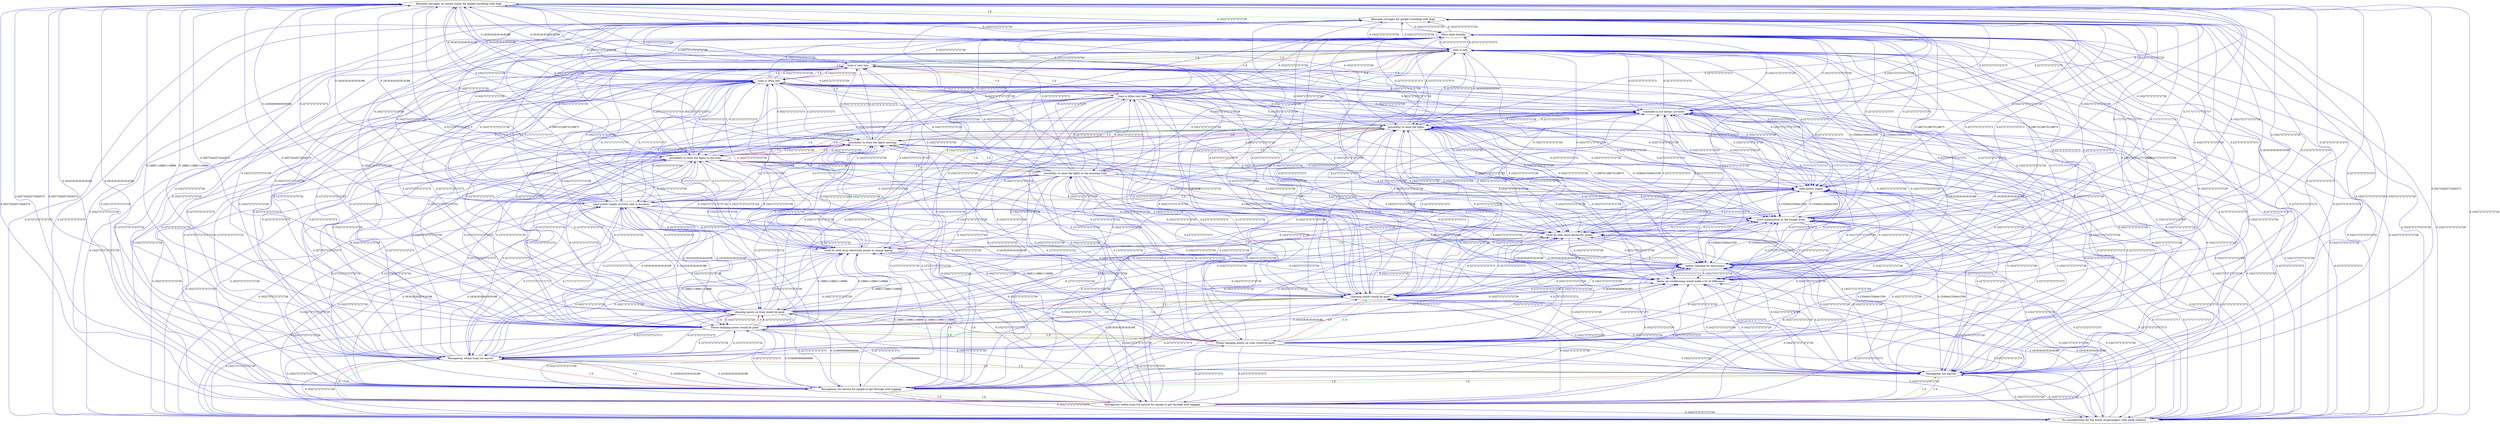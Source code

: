 digraph rawGraph {
"Allocated carriages on certain trains for people travelling with dogs";"Allocated carriages for people travelling with dogs";"More child friendly";"No considerations for the needs of passengers with small children";"Passageway within train too narrow for people to get through with luggage";"Passageway too narrow for people to get through with luggage";"Passageway too narrow";"Passageway within train too narrow";"Phone charging points on train would be good";"Phone charging points would be good";"charging points would be good";"charging points on train would be good";"better air-conditioning would make a lot of difference";"better charging for electronics";"could do with more electricity points to charge laptop";"could do with more electricity points";"more organization in the lounge areas";"need power supply at every seat in business";"need power supply";"possibility to close the lights in the morning train";"possibility to close the lights in the train";"possibility to close the lights";"possibility to close the lights morning";"timetable is not always accurate";"train is often very late";"train is often late";"train is late";"train is very late";"Allocated carriages on certain trains for people travelling with dogs" -> "Allocated carriages for people travelling with dogs" [label=1.0] [color=green]
"Allocated carriages for people travelling with dogs" -> "More child friendly" [label=0.10227272727272729] [color=blue]
"More child friendly" -> "Allocated carriages for people travelling with dogs" [label=0.10227272727272729] [color=blue]
"Allocated carriages on certain trains for people travelling with dogs" -> "More child friendly" [label=0.10227272727272729] [color=blue]
"No considerations for the needs of passengers with small children" -> "More child friendly" [label=0.10227272727272729] [color=blue]
"More child friendly" -> "No considerations for the needs of passengers with small children" [label=0.10227272727272729] [color=blue]
"Allocated carriages for people travelling with dogs" -> "No considerations for the needs of passengers with small children" [label=0.2272727272727273] [color=blue]
"No considerations for the needs of passengers with small children" -> "Allocated carriages for people travelling with dogs" [label=0.2272727272727273] [color=blue]
"Allocated carriages on certain trains for people travelling with dogs" -> "No considerations for the needs of passengers with small children" [label=0.10227272727272729] [color=blue]
"Passageway within train too narrow for people to get through with luggage" -> "Passageway too narrow for people to get through with luggage" [label=1.0] [color=green]
"Passageway too narrow for people to get through with luggage" -> "Passageway too narrow" [label=1.0] [color=green]
"Passageway within train too narrow for people to get through with luggage" -> "Passageway within train too narrow" [label=1.0] [color=green]
"Passageway within train too narrow" -> "Passageway too narrow" [label=1.0] [color=green]
"Passageway within train too narrow for people to get through with luggage" -> "Passageway too narrow" [label=1.0] [color=green]
"Passageway too narrow for people to get through with luggage" -> "Passageway within train too narrow for people to get through with luggage" [label=1.0] [color=red]
"Passageway too narrow for people to get through with luggage" -> "Passageway within train too narrow" [label=1.0] [color=red]
"Passageway too narrow" -> "Passageway within train too narrow for people to get through with luggage" [label=1.0] [color=red]
"Passageway too narrow" -> "Passageway too narrow for people to get through with luggage" [label=1.0] [color=red]
"Passageway too narrow" -> "Passageway within train too narrow" [label=1.0] [color=red]
"Passageway within train too narrow" -> "Passageway within train too narrow for people to get through with luggage" [label=1.0] [color=red]
"Passageway within train too narrow" -> "Passageway too narrow for people to get through with luggage" [label=1.0] [color=red]
"Passageway too narrow" -> "More child friendly" [label=0.2272727272727273] [color=blue]
"More child friendly" -> "Passageway too narrow" [label=0.2272727272727273] [color=blue]
"Passageway too narrow" -> "Allocated carriages for people travelling with dogs" [label=0.10227272727272729] [color=blue]
"Allocated carriages for people travelling with dogs" -> "Passageway too narrow" [label=0.10227272727272729] [color=blue]
"Allocated carriages on certain trains for people travelling with dogs" -> "Passageway too narrow for people to get through with luggage" [label=0.26573426573426573] [color=blue]
"Allocated carriages on certain trains for people travelling with dogs" -> "Passageway within train too narrow" [label=0.18181818181818188] [color=blue]
"Passageway too narrow for people to get through with luggage" -> "Allocated carriages on certain trains for people travelling with dogs" [label=0.26573426573426573] [color=blue]
"Passageway within train too narrow" -> "Allocated carriages on certain trains for people travelling with dogs" [label=0.18181818181818188] [color=blue]
"No considerations for the needs of passengers with small children" -> "Passageway too narrow" [label=0.10227272727272729] [color=blue]
"Passageway too narrow" -> "No considerations for the needs of passengers with small children" [label=0.10227272727272729] [color=blue]
"Allocated carriages on certain trains for people travelling with dogs" -> "Passageway too narrow" [label=0.26573426573426573] [color=blue]
"Passageway within train too narrow for people to get through with luggage" -> "More child friendly" [label=0.10227272727272729] [color=blue]
"Passageway within train too narrow for people to get through with luggage" -> "Allocated carriages for people travelling with dogs" [label=0.10227272727272729] [color=blue]
"Passageway within train too narrow for people to get through with luggage" -> "No considerations for the needs of passengers with small children" [label=0.10227272727272729] [color=blue]
"Passageway within train too narrow for people to get through with luggage" -> "Allocated carriages on certain trains for people travelling with dogs" [label=0.26573426573426573] [color=blue]
"Passageway too narrow for people to get through with luggage" -> "More child friendly" [label=0.10227272727272729] [color=blue]
"Passageway too narrow for people to get through with luggage" -> "Allocated carriages for people travelling with dogs" [label=0.10227272727272729] [color=blue]
"Passageway too narrow for people to get through with luggage" -> "No considerations for the needs of passengers with small children" [label=0.10227272727272729] [color=blue]
"Passageway too narrow for people to get through with luggage" -> "Passageway within train too narrow" [label=0.18181818181818188] [color=blue]
"Passageway within train too narrow" -> "Passageway too narrow for people to get through with luggage" [label=0.18181818181818188] [color=blue]
"Passageway within train too narrow" -> "More child friendly" [label=0.10227272727272729] [color=blue]
"Passageway within train too narrow" -> "Allocated carriages for people travelling with dogs" [label=0.10227272727272729] [color=blue]
"Passageway within train too narrow" -> "No considerations for the needs of passengers with small children" [label=0.10227272727272729] [color=blue]
"Phone charging points on train would be good" -> "Phone charging points would be good" [label=1.0] [color=green]
"Phone charging points would be good" -> "charging points would be good" [label=1.0] [color=green]
"Phone charging points on train would be good" -> "charging points on train would be good" [label=1.0] [color=green]
"charging points on train would be good" -> "charging points would be good" [label=1.0] [color=green]
"Phone charging points on train would be good" -> "charging points would be good" [label=1.0] [color=green]
"Phone charging points would be good" -> "Phone charging points on train would be good" [label=1.0] [color=red]
"Phone charging points would be good" -> "charging points on train would be good" [label=1.0] [color=red]
"charging points would be good" -> "Phone charging points on train would be good" [label=1.0] [color=red]
"charging points would be good" -> "Phone charging points would be good" [label=1.0] [color=red]
"charging points would be good" -> "charging points on train would be good" [label=1.0] [color=red]
"charging points on train would be good" -> "Phone charging points on train would be good" [label=1.0] [color=red]
"charging points on train would be good" -> "Phone charging points would be good" [label=1.0] [color=red]
"charging points would be good" -> "Passageway too narrow" [label=0.10227272727272729] [color=blue]
"Passageway too narrow" -> "charging points would be good" [label=0.10227272727272729] [color=blue]
"Passageway too narrow for people to get through with luggage" -> "charging points on train would be good" [label=0.3106060606060606] [color=blue]
"Passageway too narrow for people to get through with luggage" -> "Phone charging points would be good" [label=0.3106060606060606] [color=blue]
"Passageway within train too narrow" -> "charging points on train would be good" [label=0.2272727272727273] [color=blue]
"Passageway within train too narrow" -> "Phone charging points would be good" [label=0.12727272727272732] [color=blue]
"Passageway within train too narrow for people to get through with luggage" -> "Phone charging points on train would be good" [label=0.2272727272727273] [color=blue]
"charging points on train would be good" -> "Passageway too narrow for people to get through with luggage" [label=0.2272727272727273] [color=blue]
"charging points on train would be good" -> "Passageway within train too narrow" [label=0.2272727272727273] [color=blue]
"Phone charging points would be good" -> "Passageway too narrow for people to get through with luggage" [label=0.2272727272727273] [color=blue]
"Phone charging points would be good" -> "Passageway within train too narrow" [label=0.12727272727272732] [color=blue]
"Phone charging points on train would be good" -> "Passageway within train too narrow for people to get through with luggage" [label=0.2272727272727273] [color=blue]
"More child friendly" -> "charging points would be good" [label=0.10227272727272729] [color=blue]
"charging points would be good" -> "More child friendly" [label=0.10227272727272729] [color=blue]
"charging points would be good" -> "Allocated carriages for people travelling with dogs" [label=0.2272727272727273] [color=blue]
"Allocated carriages for people travelling with dogs" -> "charging points would be good" [label=0.2272727272727273] [color=blue]
"Allocated carriages on certain trains for people travelling with dogs" -> "charging points on train would be good" [label=0.26573426573426573] [color=blue]
"Allocated carriages on certain trains for people travelling with dogs" -> "Phone charging points would be good" [label=0.18881118881118886] [color=blue]
"charging points on train would be good" -> "Allocated carriages on certain trains for people travelling with dogs" [label=0.26573426573426573] [color=blue]
"Phone charging points would be good" -> "Allocated carriages on certain trains for people travelling with dogs" [label=0.18881118881118886] [color=blue]
"No considerations for the needs of passengers with small children" -> "charging points would be good" [label=0.2272727272727273] [color=blue]
"charging points would be good" -> "No considerations for the needs of passengers with small children" [label=0.2272727272727273] [color=blue]
"Allocated carriages on certain trains for people travelling with dogs" -> "charging points would be good" [label=0.2272727272727273] [color=blue]
"Passageway within train too narrow for people to get through with luggage" -> "charging points would be good" [label=0.10227272727272729] [color=blue]
"Passageway within train too narrow for people to get through with luggage" -> "charging points on train would be good" [label=0.3106060606060606] [color=blue]
"Passageway within train too narrow for people to get through with luggage" -> "Phone charging points would be good" [label=0.10227272727272729] [color=blue]
"Passageway too narrow for people to get through with luggage" -> "charging points would be good" [label=0.2272727272727273] [color=blue]
"Passageway within train too narrow" -> "charging points would be good" [label=0.18181818181818188] [color=blue]
"Phone charging points on train would be good" -> "Passageway too narrow for people to get through with luggage" [label=0.2272727272727273] [color=blue]
"Phone charging points on train would be good" -> "Passageway too narrow" [label=0.10227272727272729] [color=blue]
"Phone charging points on train would be good" -> "More child friendly" [label=0.10227272727272729] [color=blue]
"Phone charging points on train would be good" -> "Allocated carriages for people travelling with dogs" [label=0.2272727272727273] [color=blue]
"Phone charging points on train would be good" -> "No considerations for the needs of passengers with small children" [label=0.10227272727272729] [color=blue]
"Phone charging points on train would be good" -> "Passageway within train too narrow" [label=0.2272727272727273] [color=blue]
"Phone charging points on train would be good" -> "Allocated carriages on certain trains for people travelling with dogs" [label=0.2272727272727273] [color=blue]
"Phone charging points would be good" -> "charging points on train would be good" [label=0.2272727272727273] [color=blue]
"Phone charging points would be good" -> "Passageway too narrow" [label=0.10227272727272729] [color=blue]
"Phone charging points would be good" -> "More child friendly" [label=0.10227272727272729] [color=blue]
"Phone charging points would be good" -> "Allocated carriages for people travelling with dogs" [label=0.10227272727272729] [color=blue]
"Phone charging points would be good" -> "No considerations for the needs of passengers with small children" [label=0.10227272727272729] [color=blue]
"charging points on train would be good" -> "Passageway too narrow" [label=0.10227272727272729] [color=blue]
"charging points on train would be good" -> "More child friendly" [label=0.10227272727272729] [color=blue]
"charging points on train would be good" -> "Allocated carriages for people travelling with dogs" [label=0.10227272727272729] [color=blue]
"charging points on train would be good" -> "No considerations for the needs of passengers with small children" [label=0.10227272727272729] [color=blue]
"charging points on train would be good" -> "Phone charging points would be good" [label=0.10227272727272729] [color=blue]
"better air-conditioning would make a lot of difference" -> "charging points would be good" [label=0.36363636363636365] [color=blue]
"charging points would be good" -> "better air-conditioning would make a lot of difference" [label=0.27272727272727276] [color=blue]
"better air-conditioning would make a lot of difference" -> "Allocated carriages for people travelling with dogs" [label=0.27272727272727276] [color=blue]
"Allocated carriages for people travelling with dogs" -> "better air-conditioning would make a lot of difference" [label=0.18181818181818188] [color=blue]
"No considerations for the needs of passengers with small children" -> "better air-conditioning would make a lot of difference" [label=0.18181818181818188] [color=blue]
"better air-conditioning would make a lot of difference" -> "No considerations for the needs of passengers with small children" [label=0.18181818181818188] [color=blue]
"Allocated carriages on certain trains for people travelling with dogs" -> "better air-conditioning would make a lot of difference" [label=0.2272727272727273] [color=blue]
"Passageway within train too narrow for people to get through with luggage" -> "better air-conditioning would make a lot of difference" [label=0.10227272727272729] [color=blue]
"Passageway too narrow for people to get through with luggage" -> "better air-conditioning would make a lot of difference" [label=0.2272727272727273] [color=blue]
"Passageway within train too narrow" -> "better air-conditioning would make a lot of difference" [label=0.18181818181818188] [color=blue]
"Phone charging points on train would be good" -> "better air-conditioning would make a lot of difference" [label=0.2272727272727273] [color=blue]
"Phone charging points would be good" -> "better air-conditioning would make a lot of difference" [label=0.2272727272727273] [color=blue]
"charging points on train would be good" -> "better air-conditioning would make a lot of difference" [label=0.2272727272727273] [color=blue]
"charging points would be good" -> "better charging for electronics" [label=0.10227272727272729] [color=blue]
"better charging for electronics" -> "charging points would be good" [label=0.10227272727272729] [color=blue]
"better air-conditioning would make a lot of difference" -> "better charging for electronics" [label=0.1717171717171717] [color=blue]
"Passageway too narrow" -> "better charging for electronics" [label=0.2272727272727273] [color=blue]
"better charging for electronics" -> "Passageway too narrow" [label=0.2272727272727273] [color=blue]
"better charging for electronics" -> "More child friendly" [label=0.2272727272727273] [color=blue]
"More child friendly" -> "better charging for electronics" [label=0.2272727272727273] [color=blue]
"better charging for electronics" -> "Allocated carriages for people travelling with dogs" [label=0.2272727272727273] [color=blue]
"Allocated carriages for people travelling with dogs" -> "better charging for electronics" [label=0.10227272727272729] [color=blue]
"better charging for electronics" -> "No considerations for the needs of passengers with small children" [label=0.10227272727272729] [color=blue]
"No considerations for the needs of passengers with small children" -> "better charging for electronics" [label=0.10227272727272729] [color=blue]
"Allocated carriages on certain trains for people travelling with dogs" -> "better charging for electronics" [label=0.10227272727272729] [color=blue]
"Passageway within train too narrow for people to get through with luggage" -> "better charging for electronics" [label=0.10227272727272729] [color=blue]
"Passageway too narrow for people to get through with luggage" -> "better charging for electronics" [label=0.10227272727272729] [color=blue]
"Passageway within train too narrow" -> "better charging for electronics" [label=0.10227272727272729] [color=blue]
"Phone charging points on train would be good" -> "better charging for electronics" [label=0.10227272727272729] [color=blue]
"Phone charging points would be good" -> "better charging for electronics" [label=0.10227272727272729] [color=blue]
"charging points on train would be good" -> "better charging for electronics" [label=0.10227272727272729] [color=blue]
"could do with more electricity points to charge laptop" -> "could do with more electricity points" [label=1.0] [color=green]
"could do with more electricity points" -> "could do with more electricity points to charge laptop" [label=1.0] [color=red]
"could do with more electricity points" -> "charging points would be good" [label=0.2272727272727273] [color=blue]
"charging points would be good" -> "could do with more electricity points" [label=0.2272727272727273] [color=blue]
"charging points on train would be good" -> "could do with more electricity points to charge laptop" [label=0.18881118881118886] [color=blue]
"Phone charging points would be good" -> "could do with more electricity points to charge laptop" [label=0.18881118881118886] [color=blue]
"could do with more electricity points to charge laptop" -> "charging points on train would be good" [label=0.18881118881118886] [color=blue]
"could do with more electricity points to charge laptop" -> "Phone charging points would be good" [label=0.18881118881118886] [color=blue]
"better charging for electronics" -> "could do with more electricity points" [label=0.10227272727272729] [color=blue]
"could do with more electricity points" -> "better charging for electronics" [label=0.10227272727272729] [color=blue]
"better air-conditioning would make a lot of difference" -> "could do with more electricity points" [label=0.18181818181818188] [color=blue]
"could do with more electricity points" -> "better air-conditioning would make a lot of difference" [label=0.18181818181818188] [color=blue]
"could do with more electricity points" -> "Passageway too narrow" [label=0.10227272727272729] [color=blue]
"Passageway too narrow" -> "could do with more electricity points" [label=0.10227272727272729] [color=blue]
"Passageway too narrow for people to get through with luggage" -> "could do with more electricity points to charge laptop" [label=0.18881118881118886] [color=blue]
"could do with more electricity points to charge laptop" -> "Passageway too narrow for people to get through with luggage" [label=0.18881118881118886] [color=blue]
"could do with more electricity points" -> "More child friendly" [label=0.2272727272727273] [color=blue]
"More child friendly" -> "could do with more electricity points" [label=0.2272727272727273] [color=blue]
"could do with more electricity points" -> "Allocated carriages for people travelling with dogs" [label=0.2272727272727273] [color=blue]
"Allocated carriages for people travelling with dogs" -> "could do with more electricity points" [label=0.2272727272727273] [color=blue]
"Allocated carriages on certain trains for people travelling with dogs" -> "could do with more electricity points to charge laptop" [label=0.2272727272727273] [color=blue]
"could do with more electricity points to charge laptop" -> "Allocated carriages on certain trains for people travelling with dogs" [label=0.29870129870129875] [color=blue]
"could do with more electricity points" -> "No considerations for the needs of passengers with small children" [label=0.2272727272727273] [color=blue]
"No considerations for the needs of passengers with small children" -> "could do with more electricity points" [label=0.2272727272727273] [color=blue]
"Allocated carriages on certain trains for people travelling with dogs" -> "could do with more electricity points" [label=0.10227272727272729] [color=blue]
"Passageway within train too narrow for people to get through with luggage" -> "could do with more electricity points" [label=0.10227272727272729] [color=blue]
"Passageway within train too narrow for people to get through with luggage" -> "could do with more electricity points to charge laptop" [label=0.10227272727272729] [color=blue]
"Passageway too narrow for people to get through with luggage" -> "could do with more electricity points" [label=0.10227272727272729] [color=blue]
"Passageway within train too narrow" -> "could do with more electricity points" [label=0.10227272727272729] [color=blue]
"Phone charging points on train would be good" -> "could do with more electricity points" [label=0.10227272727272729] [color=blue]
"Phone charging points on train would be good" -> "could do with more electricity points to charge laptop" [label=0.10227272727272729] [color=blue]
"Phone charging points would be good" -> "could do with more electricity points" [label=0.10227272727272729] [color=blue]
"charging points on train would be good" -> "could do with more electricity points" [label=0.10227272727272729] [color=blue]
"could do with more electricity points to charge laptop" -> "charging points would be good" [label=0.18881118881118886] [color=blue]
"could do with more electricity points to charge laptop" -> "better charging for electronics" [label=0.10227272727272729] [color=blue]
"could do with more electricity points to charge laptop" -> "Allocated carriages for people travelling with dogs" [label=0.10227272727272729] [color=blue]
"could do with more electricity points to charge laptop" -> "More child friendly" [label=0.10227272727272729] [color=blue]
"could do with more electricity points to charge laptop" -> "Passageway too narrow" [label=0.10227272727272729] [color=blue]
"could do with more electricity points to charge laptop" -> "better air-conditioning would make a lot of difference" [label=0.10227272727272729] [color=blue]
"could do with more electricity points to charge laptop" -> "No considerations for the needs of passengers with small children" [label=0.10227272727272729] [color=blue]
"charging points would be good" -> "more organization in the lounge areas" [label=0.1717171717171717] [color=blue]
"more organization in the lounge areas" -> "charging points would be good" [label=0.1717171717171717] [color=blue]
"better charging for electronics" -> "more organization in the lounge areas" [label=0.1558441558441559] [color=blue]
"more organization in the lounge areas" -> "better charging for electronics" [label=0.1558441558441559] [color=blue]
"more organization in the lounge areas" -> "better air-conditioning would make a lot of difference" [label=0.12727272727272732] [color=blue]
"better air-conditioning would make a lot of difference" -> "more organization in the lounge areas" [label=0.12727272727272732] [color=blue]
"Passageway too narrow" -> "more organization in the lounge areas" [label=0.1558441558441559] [color=blue]
"more organization in the lounge areas" -> "Passageway too narrow" [label=0.1558441558441559] [color=blue]
"More child friendly" -> "more organization in the lounge areas" [label=0.29870129870129875] [color=blue]
"more organization in the lounge areas" -> "More child friendly" [label=0.29870129870129875] [color=blue]
"more organization in the lounge areas" -> "Allocated carriages for people travelling with dogs" [label=0.1717171717171717] [color=blue]
"Allocated carriages for people travelling with dogs" -> "more organization in the lounge areas" [label=0.1717171717171717] [color=blue]
"more organization in the lounge areas" -> "could do with more electricity points" [label=0.1717171717171717] [color=blue]
"could do with more electricity points" -> "more organization in the lounge areas" [label=0.1717171717171717] [color=blue]
"No considerations for the needs of passengers with small children" -> "more organization in the lounge areas" [label=0.1717171717171717] [color=blue]
"more organization in the lounge areas" -> "No considerations for the needs of passengers with small children" [label=0.1717171717171717] [color=blue]
"Allocated carriages on certain trains for people travelling with dogs" -> "more organization in the lounge areas" [label=0.1717171717171717] [color=blue]
"Passageway within train too narrow for people to get through with luggage" -> "more organization in the lounge areas" [label=0.10227272727272729] [color=blue]
"Passageway too narrow for people to get through with luggage" -> "more organization in the lounge areas" [label=0.1717171717171717] [color=blue]
"Passageway within train too narrow" -> "more organization in the lounge areas" [label=0.10227272727272729] [color=blue]
"Phone charging points on train would be good" -> "more organization in the lounge areas" [label=0.10227272727272729] [color=blue]
"Phone charging points would be good" -> "more organization in the lounge areas" [label=0.10227272727272729] [color=blue]
"charging points on train would be good" -> "more organization in the lounge areas" [label=0.10227272727272729] [color=blue]
"could do with more electricity points to charge laptop" -> "more organization in the lounge areas" [label=0.10227272727272729] [color=blue]
"need power supply at every seat in business" -> "need power supply" [label=1.0] [color=green]
"need power supply" -> "need power supply at every seat in business" [label=1.0] [color=red]
"need power supply" -> "charging points would be good" [label=0.10227272727272729] [color=blue]
"charging points would be good" -> "need power supply" [label=0.10227272727272729] [color=blue]
"charging points on train would be good" -> "need power supply at every seat in business" [label=0.18181818181818188] [color=blue]
"Phone charging points would be good" -> "need power supply at every seat in business" [label=0.18181818181818188] [color=blue]
"need power supply at every seat in business" -> "charging points on train would be good" [label=0.18181818181818188] [color=blue]
"need power supply at every seat in business" -> "Phone charging points would be good" [label=0.18181818181818188] [color=blue]
"need power supply" -> "more organization in the lounge areas" [label=0.1558441558441559] [color=blue]
"more organization in the lounge areas" -> "need power supply" [label=0.1558441558441559] [color=blue]
"need power supply" -> "better charging for electronics" [label=0.2272727272727273] [color=blue]
"better charging for electronics" -> "need power supply" [label=0.2272727272727273] [color=blue]
"Passageway too narrow" -> "need power supply" [label=0.2272727272727273] [color=blue]
"need power supply" -> "Passageway too narrow" [label=0.2272727272727273] [color=blue]
"Passageway too narrow for people to get through with luggage" -> "need power supply at every seat in business" [label=0.18181818181818188] [color=blue]
"Passageway within train too narrow" -> "need power supply at every seat in business" [label=0.1717171717171717] [color=blue]
"need power supply at every seat in business" -> "Passageway too narrow for people to get through with luggage" [label=0.18181818181818188] [color=blue]
"need power supply at every seat in business" -> "Passageway within train too narrow" [label=0.1717171717171717] [color=blue]
"More child friendly" -> "need power supply" [label=0.2272727272727273] [color=blue]
"need power supply" -> "More child friendly" [label=0.2272727272727273] [color=blue]
"need power supply" -> "Allocated carriages for people travelling with dogs" [label=0.10227272727272729] [color=blue]
"Allocated carriages for people travelling with dogs" -> "need power supply" [label=0.10227272727272729] [color=blue]
"Allocated carriages on certain trains for people travelling with dogs" -> "need power supply at every seat in business" [label=0.14393939393939392] [color=blue]
"need power supply at every seat in business" -> "Allocated carriages on certain trains for people travelling with dogs" [label=0.2272727272727273] [color=blue]
"need power supply" -> "could do with more electricity points" [label=0.2272727272727273] [color=blue]
"could do with more electricity points" -> "need power supply" [label=0.2272727272727273] [color=blue]
"could do with more electricity points to charge laptop" -> "need power supply at every seat in business" [label=0.2272727272727273] [color=blue]
"need power supply at every seat in business" -> "could do with more electricity points to charge laptop" [label=0.2272727272727273] [color=blue]
"need power supply" -> "No considerations for the needs of passengers with small children" [label=0.2272727272727273] [color=blue]
"No considerations for the needs of passengers with small children" -> "need power supply" [label=0.2272727272727273] [color=blue]
"Allocated carriages on certain trains for people travelling with dogs" -> "need power supply" [label=0.10227272727272729] [color=blue]
"Passageway within train too narrow for people to get through with luggage" -> "need power supply" [label=0.10227272727272729] [color=blue]
"Passageway within train too narrow for people to get through with luggage" -> "need power supply at every seat in business" [label=0.10227272727272729] [color=blue]
"Passageway too narrow for people to get through with luggage" -> "need power supply" [label=0.10227272727272729] [color=blue]
"Passageway within train too narrow" -> "need power supply" [label=0.10227272727272729] [color=blue]
"Phone charging points on train would be good" -> "need power supply" [label=0.10227272727272729] [color=blue]
"Phone charging points on train would be good" -> "need power supply at every seat in business" [label=0.10227272727272729] [color=blue]
"Phone charging points would be good" -> "need power supply" [label=0.10227272727272729] [color=blue]
"charging points on train would be good" -> "need power supply" [label=0.10227272727272729] [color=blue]
"could do with more electricity points to charge laptop" -> "need power supply" [label=0.10227272727272729] [color=blue]
"need power supply at every seat in business" -> "charging points would be good" [label=0.18181818181818188] [color=blue]
"need power supply at every seat in business" -> "more organization in the lounge areas" [label=0.10227272727272729] [color=blue]
"need power supply at every seat in business" -> "better charging for electronics" [label=0.10227272727272729] [color=blue]
"need power supply at every seat in business" -> "Allocated carriages for people travelling with dogs" [label=0.10227272727272729] [color=blue]
"need power supply at every seat in business" -> "More child friendly" [label=0.10227272727272729] [color=blue]
"need power supply at every seat in business" -> "Passageway too narrow" [label=0.10227272727272729] [color=blue]
"need power supply at every seat in business" -> "better air-conditioning would make a lot of difference" [label=0.10227272727272729] [color=blue]
"need power supply at every seat in business" -> "could do with more electricity points" [label=0.10227272727272729] [color=blue]
"need power supply at every seat in business" -> "No considerations for the needs of passengers with small children" [label=0.10227272727272729] [color=blue]
"possibility to close the lights in the morning train" -> "possibility to close the lights in the train" [label=1.0] [color=green]
"possibility to close the lights in the train" -> "possibility to close the lights" [label=1.0] [color=green]
"possibility to close the lights in the morning train" -> "possibility to close the lights morning" [label=1.0] [color=green]
"possibility to close the lights morning" -> "possibility to close the lights" [label=1.0] [color=green]
"possibility to close the lights in the morning train" -> "possibility to close the lights" [label=1.0] [color=green]
"possibility to close the lights in the train" -> "possibility to close the lights in the morning train" [label=1.0] [color=red]
"possibility to close the lights in the train" -> "possibility to close the lights morning" [label=1.0] [color=red]
"possibility to close the lights" -> "possibility to close the lights in the morning train" [label=1.0] [color=red]
"possibility to close the lights" -> "possibility to close the lights in the train" [label=1.0] [color=red]
"possibility to close the lights" -> "possibility to close the lights morning" [label=1.0] [color=red]
"possibility to close the lights morning" -> "possibility to close the lights in the morning train" [label=1.0] [color=red]
"possibility to close the lights morning" -> "possibility to close the lights in the train" [label=1.0] [color=red]
"possibility to close the lights" -> "charging points would be good" [label=0.2272727272727273] [color=blue]
"charging points would be good" -> "possibility to close the lights" [label=0.10227272727272729] [color=blue]
"charging points on train would be good" -> "possibility to close the lights in the train" [label=0.12727272727272732] [color=blue]
"charging points on train would be good" -> "possibility to close the lights morning" [label=0.12727272727272732] [color=blue]
"Phone charging points would be good" -> "possibility to close the lights in the train" [label=0.12727272727272732] [color=blue]
"Phone charging points would be good" -> "possibility to close the lights morning" [label=0.12727272727272732] [color=blue]
"Phone charging points on train would be good" -> "possibility to close the lights in the morning train" [label=0.12727272727272732] [color=blue]
"possibility to close the lights in the train" -> "charging points on train would be good" [label=0.12727272727272732] [color=blue]
"possibility to close the lights in the train" -> "Phone charging points would be good" [label=0.12727272727272732] [color=blue]
"possibility to close the lights morning" -> "charging points on train would be good" [label=0.12727272727272732] [color=blue]
"possibility to close the lights morning" -> "Phone charging points would be good" [label=0.12727272727272732] [color=blue]
"possibility to close the lights in the morning train" -> "Phone charging points on train would be good" [label=0.12727272727272732] [color=blue]
"need power supply" -> "possibility to close the lights" [label=0.2272727272727273] [color=blue]
"possibility to close the lights" -> "need power supply" [label=0.2272727272727273] [color=blue]
"need power supply at every seat in business" -> "possibility to close the lights in the train" [label=0.1717171717171717] [color=blue]
"need power supply at every seat in business" -> "possibility to close the lights morning" [label=0.1717171717171717] [color=blue]
"possibility to close the lights in the train" -> "need power supply at every seat in business" [label=0.1717171717171717] [color=blue]
"possibility to close the lights morning" -> "need power supply at every seat in business" [label=0.1717171717171717] [color=blue]
"more organization in the lounge areas" -> "possibility to close the lights" [label=0.1558441558441559] [color=blue]
"possibility to close the lights" -> "more organization in the lounge areas" [label=0.29870129870129875] [color=blue]
"possibility to close the lights" -> "better charging for electronics" [label=0.2272727272727273] [color=blue]
"better charging for electronics" -> "possibility to close the lights" [label=0.2272727272727273] [color=blue]
"possibility to close the lights" -> "Passageway too narrow" [label=0.2272727272727273] [color=blue]
"Passageway too narrow" -> "possibility to close the lights" [label=0.2272727272727273] [color=blue]
"Passageway too narrow for people to get through with luggage" -> "possibility to close the lights in the train" [label=0.12727272727272732] [color=blue]
"Passageway too narrow for people to get through with luggage" -> "possibility to close the lights morning" [label=0.12727272727272732] [color=blue]
"Passageway within train too narrow" -> "possibility to close the lights in the train" [label=0.2272727272727273] [color=blue]
"Passageway within train too narrow" -> "possibility to close the lights morning" [label=0.2272727272727273] [color=blue]
"Passageway within train too narrow for people to get through with luggage" -> "possibility to close the lights in the morning train" [label=0.12727272727272732] [color=blue]
"possibility to close the lights in the train" -> "Passageway too narrow for people to get through with luggage" [label=0.12727272727272732] [color=blue]
"possibility to close the lights in the train" -> "Passageway within train too narrow" [label=0.2272727272727273] [color=blue]
"possibility to close the lights morning" -> "Passageway too narrow for people to get through with luggage" [label=0.12727272727272732] [color=blue]
"possibility to close the lights morning" -> "Passageway within train too narrow" [label=0.2272727272727273] [color=blue]
"possibility to close the lights in the morning train" -> "Passageway within train too narrow for people to get through with luggage" [label=0.12727272727272732] [color=blue]
"possibility to close the lights" -> "More child friendly" [label=0.2272727272727273] [color=blue]
"More child friendly" -> "possibility to close the lights" [label=0.2272727272727273] [color=blue]
"possibility to close the lights" -> "Allocated carriages for people travelling with dogs" [label=0.2272727272727273] [color=blue]
"Allocated carriages for people travelling with dogs" -> "possibility to close the lights" [label=0.10227272727272729] [color=blue]
"Allocated carriages on certain trains for people travelling with dogs" -> "possibility to close the lights in the train" [label=0.18181818181818188] [color=blue]
"possibility to close the lights in the train" -> "Allocated carriages on certain trains for people travelling with dogs" [label=0.18181818181818188] [color=blue]
"possibility to close the lights" -> "could do with more electricity points" [label=0.10227272727272729] [color=blue]
"could do with more electricity points" -> "possibility to close the lights" [label=0.10227272727272729] [color=blue]
"No considerations for the needs of passengers with small children" -> "possibility to close the lights" [label=0.10227272727272729] [color=blue]
"possibility to close the lights" -> "No considerations for the needs of passengers with small children" [label=0.10227272727272729] [color=blue]
"Allocated carriages on certain trains for people travelling with dogs" -> "possibility to close the lights" [label=0.10227272727272729] [color=blue]
"Passageway within train too narrow for people to get through with luggage" -> "possibility to close the lights in the train" [label=0.10227272727272729] [color=blue]
"Passageway within train too narrow for people to get through with luggage" -> "possibility to close the lights" [label=0.10227272727272729] [color=blue]
"Passageway within train too narrow for people to get through with luggage" -> "possibility to close the lights morning" [label=0.10227272727272729] [color=blue]
"Passageway too narrow for people to get through with luggage" -> "possibility to close the lights" [label=0.10227272727272729] [color=blue]
"Passageway within train too narrow" -> "possibility to close the lights" [label=0.10227272727272729] [color=blue]
"Phone charging points on train would be good" -> "possibility to close the lights in the train" [label=0.10227272727272729] [color=blue]
"Phone charging points on train would be good" -> "possibility to close the lights" [label=0.10227272727272729] [color=blue]
"Phone charging points on train would be good" -> "possibility to close the lights morning" [label=0.10227272727272729] [color=blue]
"Phone charging points would be good" -> "possibility to close the lights" [label=0.10227272727272729] [color=blue]
"charging points on train would be good" -> "possibility to close the lights" [label=0.10227272727272729] [color=blue]
"could do with more electricity points to charge laptop" -> "possibility to close the lights" [label=0.10227272727272729] [color=blue]
"need power supply at every seat in business" -> "possibility to close the lights" [label=0.10227272727272729] [color=blue]
"possibility to close the lights in the morning train" -> "Passageway too narrow for people to get through with luggage" [label=0.12727272727272732] [color=blue]
"possibility to close the lights in the morning train" -> "charging points would be good" [label=0.2272727272727273] [color=blue]
"possibility to close the lights in the morning train" -> "better charging for electronics" [label=0.2272727272727273] [color=blue]
"possibility to close the lights in the morning train" -> "need power supply" [label=0.2272727272727273] [color=blue]
"possibility to close the lights in the morning train" -> "Phone charging points would be good" [label=0.12727272727272732] [color=blue]
"possibility to close the lights in the morning train" -> "charging points on train would be good" [label=0.12727272727272732] [color=blue]
"possibility to close the lights in the morning train" -> "more organization in the lounge areas" [label=0.2272727272727273] [color=blue]
"possibility to close the lights in the morning train" -> "Passageway too narrow" [label=0.2272727272727273] [color=blue]
"possibility to close the lights in the morning train" -> "Allocated carriages for people travelling with dogs" [label=0.2272727272727273] [color=blue]
"possibility to close the lights in the morning train" -> "More child friendly" [label=0.2272727272727273] [color=blue]
"possibility to close the lights in the morning train" -> "Passageway within train too narrow" [label=0.12727272727272732] [color=blue]
"possibility to close the lights in the train" -> "charging points would be good" [label=0.12727272727272732] [color=blue]
"possibility to close the lights in the train" -> "better charging for electronics" [label=0.10227272727272729] [color=blue]
"possibility to close the lights in the train" -> "need power supply" [label=0.10227272727272729] [color=blue]
"possibility to close the lights in the train" -> "better air-conditioning would make a lot of difference" [label=0.10227272727272729] [color=blue]
"possibility to close the lights in the train" -> "possibility to close the lights morning" [label=0.10227272727272729] [color=blue]
"possibility to close the lights in the train" -> "more organization in the lounge areas" [label=0.10227272727272729] [color=blue]
"possibility to close the lights in the train" -> "Allocated carriages for people travelling with dogs" [label=0.10227272727272729] [color=blue]
"possibility to close the lights in the train" -> "More child friendly" [label=0.10227272727272729] [color=blue]
"possibility to close the lights in the train" -> "Passageway too narrow" [label=0.10227272727272729] [color=blue]
"possibility to close the lights in the train" -> "could do with more electricity points" [label=0.10227272727272729] [color=blue]
"possibility to close the lights in the train" -> "No considerations for the needs of passengers with small children" [label=0.10227272727272729] [color=blue]
"possibility to close the lights morning" -> "charging points would be good" [label=0.12727272727272732] [color=blue]
"possibility to close the lights morning" -> "better charging for electronics" [label=0.10227272727272729] [color=blue]
"possibility to close the lights morning" -> "need power supply" [label=0.10227272727272729] [color=blue]
"possibility to close the lights morning" -> "better air-conditioning would make a lot of difference" [label=0.10227272727272729] [color=blue]
"possibility to close the lights morning" -> "more organization in the lounge areas" [label=0.10227272727272729] [color=blue]
"possibility to close the lights morning" -> "possibility to close the lights in the train" [label=0.10227272727272729] [color=blue]
"possibility to close the lights morning" -> "Allocated carriages for people travelling with dogs" [label=0.10227272727272729] [color=blue]
"possibility to close the lights morning" -> "More child friendly" [label=0.10227272727272729] [color=blue]
"possibility to close the lights morning" -> "Passageway too narrow" [label=0.10227272727272729] [color=blue]
"possibility to close the lights morning" -> "could do with more electricity points" [label=0.10227272727272729] [color=blue]
"possibility to close the lights morning" -> "No considerations for the needs of passengers with small children" [label=0.10227272727272729] [color=blue]
"timetable is not always accurate" -> "charging points would be good" [label=0.2272727272727273] [color=blue]
"charging points would be good" -> "timetable is not always accurate" [label=0.2272727272727273] [color=blue]
"need power supply" -> "timetable is not always accurate" [label=0.10227272727272729] [color=blue]
"timetable is not always accurate" -> "need power supply" [label=0.10227272727272729] [color=blue]
"timetable is not always accurate" -> "more organization in the lounge areas" [label=0.1717171717171717] [color=blue]
"more organization in the lounge areas" -> "timetable is not always accurate" [label=0.1717171717171717] [color=blue]
"better charging for electronics" -> "timetable is not always accurate" [label=0.10227272727272729] [color=blue]
"timetable is not always accurate" -> "better charging for electronics" [label=0.10227272727272729] [color=blue]
"timetable is not always accurate" -> "better air-conditioning would make a lot of difference" [label=0.18181818181818188] [color=blue]
"better air-conditioning would make a lot of difference" -> "timetable is not always accurate" [label=0.18181818181818188] [color=blue]
"timetable is not always accurate" -> "Passageway too narrow" [label=0.10227272727272729] [color=blue]
"Passageway too narrow" -> "timetable is not always accurate" [label=0.10227272727272729] [color=blue]
"More child friendly" -> "timetable is not always accurate" [label=0.10227272727272729] [color=blue]
"timetable is not always accurate" -> "More child friendly" [label=0.10227272727272729] [color=blue]
"timetable is not always accurate" -> "Allocated carriages for people travelling with dogs" [label=0.2272727272727273] [color=blue]
"Allocated carriages for people travelling with dogs" -> "timetable is not always accurate" [label=0.2272727272727273] [color=blue]
"possibility to close the lights" -> "timetable is not always accurate" [label=0.2272727272727273] [color=blue]
"timetable is not always accurate" -> "possibility to close the lights" [label=0.10227272727272729] [color=blue]
"could do with more electricity points" -> "timetable is not always accurate" [label=0.2272727272727273] [color=blue]
"timetable is not always accurate" -> "could do with more electricity points" [label=0.2272727272727273] [color=blue]
"timetable is not always accurate" -> "No considerations for the needs of passengers with small children" [label=0.2272727272727273] [color=blue]
"No considerations for the needs of passengers with small children" -> "timetable is not always accurate" [label=0.2272727272727273] [color=blue]
"Allocated carriages on certain trains for people travelling with dogs" -> "timetable is not always accurate" [label=0.10227272727272729] [color=blue]
"Passageway within train too narrow for people to get through with luggage" -> "timetable is not always accurate" [label=0.10227272727272729] [color=blue]
"Passageway too narrow for people to get through with luggage" -> "timetable is not always accurate" [label=0.10227272727272729] [color=blue]
"Passageway within train too narrow" -> "timetable is not always accurate" [label=0.10227272727272729] [color=blue]
"Phone charging points on train would be good" -> "timetable is not always accurate" [label=0.10227272727272729] [color=blue]
"Phone charging points would be good" -> "timetable is not always accurate" [label=0.10227272727272729] [color=blue]
"charging points on train would be good" -> "timetable is not always accurate" [label=0.10227272727272729] [color=blue]
"could do with more electricity points to charge laptop" -> "timetable is not always accurate" [label=0.10227272727272729] [color=blue]
"need power supply at every seat in business" -> "timetable is not always accurate" [label=0.10227272727272729] [color=blue]
"possibility to close the lights in the morning train" -> "timetable is not always accurate" [label=0.10227272727272729] [color=blue]
"possibility to close the lights in the train" -> "timetable is not always accurate" [label=0.10227272727272729] [color=blue]
"possibility to close the lights morning" -> "timetable is not always accurate" [label=0.10227272727272729] [color=blue]
"train is often very late" -> "train is often late" [label=1.0] [color=green]
"train is often late" -> "train is late" [label=1.0] [color=green]
"train is often very late" -> "train is very late" [label=1.0] [color=green]
"train is very late" -> "train is late" [label=1.0] [color=green]
"train is often very late" -> "train is late" [label=1.0] [color=green]
"train is often late" -> "train is often very late" [label=1.0] [color=red]
"train is often late" -> "train is very late" [label=1.0] [color=red]
"train is late" -> "train is often very late" [label=1.0] [color=red]
"train is late" -> "train is often late" [label=1.0] [color=red]
"train is late" -> "train is very late" [label=1.0] [color=red]
"train is very late" -> "train is often very late" [label=1.0] [color=red]
"train is very late" -> "train is often late" [label=1.0] [color=red]
"train is late" -> "charging points would be good" [label=0.2272727272727273] [color=blue]
"charging points would be good" -> "train is late" [label=0.2272727272727273] [color=blue]
"charging points on train would be good" -> "train is often late" [label=0.2272727272727273] [color=blue]
"charging points on train would be good" -> "train is very late" [label=0.2272727272727273] [color=blue]
"Phone charging points would be good" -> "train is often late" [label=0.12727272727272732] [color=blue]
"Phone charging points would be good" -> "train is very late" [label=0.12727272727272732] [color=blue]
"Phone charging points on train would be good" -> "train is often very late" [label=0.12727272727272732] [color=blue]
"train is often late" -> "charging points on train would be good" [label=0.2272727272727273] [color=blue]
"train is often late" -> "Phone charging points would be good" [label=0.12727272727272732] [color=blue]
"train is very late" -> "charging points on train would be good" [label=0.2272727272727273] [color=blue]
"train is very late" -> "Phone charging points would be good" [label=0.12727272727272732] [color=blue]
"train is often very late" -> "Phone charging points on train would be good" [label=0.2272727272727273] [color=blue]
"better charging for electronics" -> "train is late" [label=0.2272727272727273] [color=blue]
"train is late" -> "better charging for electronics" [label=0.2272727272727273] [color=blue]
"train is late" -> "need power supply" [label=0.2272727272727273] [color=blue]
"need power supply" -> "train is late" [label=0.2272727272727273] [color=blue]
"need power supply at every seat in business" -> "train is often late" [label=0.1717171717171717] [color=blue]
"need power supply at every seat in business" -> "train is very late" [label=0.1717171717171717] [color=blue]
"train is often late" -> "need power supply at every seat in business" [label=0.1717171717171717] [color=blue]
"train is very late" -> "need power supply at every seat in business" [label=0.1717171717171717] [color=blue]
"better air-conditioning would make a lot of difference" -> "train is late" [label=0.1717171717171717] [color=blue]
"train is late" -> "possibility to close the lights" [label=0.2272727272727273] [color=blue]
"possibility to close the lights" -> "train is late" [label=0.393939393939394] [color=blue]
"possibility to close the lights in the train" -> "train is often late" [label=0.3522727272727273] [color=blue]
"possibility to close the lights in the train" -> "train is very late" [label=0.3522727272727273] [color=blue]
"possibility to close the lights morning" -> "train is often late" [label=0.3522727272727273] [color=blue]
"possibility to close the lights morning" -> "train is very late" [label=0.3522727272727273] [color=blue]
"possibility to close the lights in the morning train" -> "train is often very late" [label=0.3522727272727273] [color=blue]
"train is often late" -> "possibility to close the lights in the train" [label=0.2272727272727273] [color=blue]
"train is often late" -> "possibility to close the lights morning" [label=0.2272727272727273] [color=blue]
"train is very late" -> "possibility to close the lights in the train" [label=0.2272727272727273] [color=blue]
"train is very late" -> "possibility to close the lights morning" [label=0.2272727272727273] [color=blue]
"train is often very late" -> "possibility to close the lights in the morning train" [label=0.2272727272727273] [color=blue]
"train is late" -> "more organization in the lounge areas" [label=0.1558441558441559] [color=blue]
"more organization in the lounge areas" -> "train is late" [label=0.1558441558441559] [color=blue]
"Allocated carriages for people travelling with dogs" -> "train is late" [label=0.10227272727272729] [color=blue]
"train is late" -> "Allocated carriages for people travelling with dogs" [label=0.10227272727272729] [color=blue]
"Allocated carriages on certain trains for people travelling with dogs" -> "train is often late" [label=0.18181818181818188] [color=blue]
"Allocated carriages on certain trains for people travelling with dogs" -> "train is very late" [label=0.18181818181818188] [color=blue]
"train is often late" -> "Allocated carriages on certain trains for people travelling with dogs" [label=0.18181818181818188] [color=blue]
"train is very late" -> "Allocated carriages on certain trains for people travelling with dogs" [label=0.18181818181818188] [color=blue]
"train is late" -> "More child friendly" [label=0.2272727272727273] [color=blue]
"More child friendly" -> "train is late" [label=0.2272727272727273] [color=blue]
"train is late" -> "Passageway too narrow" [label=0.2272727272727273] [color=blue]
"Passageway too narrow" -> "train is late" [label=0.2272727272727273] [color=blue]
"Passageway too narrow for people to get through with luggage" -> "train is often late" [label=0.12727272727272732] [color=blue]
"Passageway too narrow for people to get through with luggage" -> "train is very late" [label=0.12727272727272732] [color=blue]
"Passageway within train too narrow" -> "train is often late" [label=0.2272727272727273] [color=blue]
"Passageway within train too narrow" -> "train is very late" [label=0.2272727272727273] [color=blue]
"Passageway within train too narrow for people to get through with luggage" -> "train is often very late" [label=0.12727272727272732] [color=blue]
"train is often late" -> "Passageway too narrow for people to get through with luggage" [label=0.12727272727272732] [color=blue]
"train is often late" -> "Passageway within train too narrow" [label=0.2272727272727273] [color=blue]
"train is very late" -> "Passageway too narrow for people to get through with luggage" [label=0.12727272727272732] [color=blue]
"train is very late" -> "Passageway within train too narrow" [label=0.2272727272727273] [color=blue]
"train is often very late" -> "Passageway within train too narrow for people to get through with luggage" [label=0.12727272727272732] [color=blue]
"timetable is not always accurate" -> "train is late" [label=0.2272727272727273] [color=blue]
"train is late" -> "timetable is not always accurate" [label=0.2272727272727273] [color=blue]
"could do with more electricity points" -> "train is late" [label=0.10227272727272729] [color=blue]
"train is late" -> "could do with more electricity points" [label=0.10227272727272729] [color=blue]
"train is late" -> "No considerations for the needs of passengers with small children" [label=0.10227272727272729] [color=blue]
"No considerations for the needs of passengers with small children" -> "train is late" [label=0.10227272727272729] [color=blue]
"Allocated carriages on certain trains for people travelling with dogs" -> "train is late" [label=0.10227272727272729] [color=blue]
"Passageway within train too narrow for people to get through with luggage" -> "train is often late" [label=0.10227272727272729] [color=blue]
"Passageway within train too narrow for people to get through with luggage" -> "train is very late" [label=0.10227272727272729] [color=blue]
"Passageway within train too narrow for people to get through with luggage" -> "train is late" [label=0.10227272727272729] [color=blue]
"Passageway too narrow for people to get through with luggage" -> "train is late" [label=0.10227272727272729] [color=blue]
"Passageway within train too narrow" -> "train is late" [label=0.10227272727272729] [color=blue]
"Phone charging points on train would be good" -> "train is often late" [label=0.10227272727272729] [color=blue]
"Phone charging points on train would be good" -> "train is very late" [label=0.10227272727272729] [color=blue]
"Phone charging points on train would be good" -> "train is late" [label=0.10227272727272729] [color=blue]
"Phone charging points would be good" -> "train is late" [label=0.10227272727272729] [color=blue]
"charging points on train would be good" -> "train is late" [label=0.10227272727272729] [color=blue]
"could do with more electricity points to charge laptop" -> "train is late" [label=0.10227272727272729] [color=blue]
"need power supply at every seat in business" -> "train is late" [label=0.10227272727272729] [color=blue]
"possibility to close the lights in the morning train" -> "train is often late" [label=0.10227272727272729] [color=blue]
"possibility to close the lights in the morning train" -> "train is very late" [label=0.10227272727272729] [color=blue]
"possibility to close the lights in the morning train" -> "train is late" [label=0.10227272727272729] [color=blue]
"possibility to close the lights in the train" -> "train is late" [label=0.10227272727272729] [color=blue]
"possibility to close the lights morning" -> "train is late" [label=0.10227272727272729] [color=blue]
"train is often very late" -> "Passageway too narrow for people to get through with luggage" [label=0.12727272727272732] [color=blue]
"train is often very late" -> "better charging for electronics" [label=0.12727272727272732] [color=blue]
"train is often late" -> "charging points would be good" [label=0.12727272727272732] [color=blue]
"train is often late" -> "better charging for electronics" [label=0.10227272727272729] [color=blue]
"train is often late" -> "need power supply" [label=0.10227272727272729] [color=blue]
"train is often late" -> "better air-conditioning would make a lot of difference" [label=0.10227272727272729] [color=blue]
"train is often late" -> "train is very late" [label=0.10227272727272729] [color=blue]
"train is often late" -> "possibility to close the lights" [label=0.10227272727272729] [color=blue]
"train is often late" -> "more organization in the lounge areas" [label=0.10227272727272729] [color=blue]
"train is often late" -> "Allocated carriages for people travelling with dogs" [label=0.10227272727272729] [color=blue]
"train is often late" -> "More child friendly" [label=0.10227272727272729] [color=blue]
"train is often late" -> "Passageway too narrow" [label=0.10227272727272729] [color=blue]
"train is often late" -> "timetable is not always accurate" [label=0.10227272727272729] [color=blue]
"train is often late" -> "could do with more electricity points" [label=0.10227272727272729] [color=blue]
"train is often late" -> "No considerations for the needs of passengers with small children" [label=0.10227272727272729] [color=blue]
"train is very late" -> "charging points would be good" [label=0.12727272727272732] [color=blue]
"train is very late" -> "better charging for electronics" [label=0.10227272727272729] [color=blue]
"train is very late" -> "need power supply" [label=0.10227272727272729] [color=blue]
"train is very late" -> "better air-conditioning would make a lot of difference" [label=0.10227272727272729] [color=blue]
"train is very late" -> "possibility to close the lights" [label=0.10227272727272729] [color=blue]
"train is very late" -> "more organization in the lounge areas" [label=0.10227272727272729] [color=blue]
"train is very late" -> "train is often late" [label=0.10227272727272729] [color=blue]
"train is very late" -> "Allocated carriages for people travelling with dogs" [label=0.10227272727272729] [color=blue]
"train is very late" -> "More child friendly" [label=0.10227272727272729] [color=blue]
"train is very late" -> "Passageway too narrow" [label=0.10227272727272729] [color=blue]
"train is very late" -> "timetable is not always accurate" [label=0.10227272727272729] [color=blue]
"train is very late" -> "could do with more electricity points" [label=0.10227272727272729] [color=blue]
"train is very late" -> "No considerations for the needs of passengers with small children" [label=0.10227272727272729] [color=blue]
"Allocated carriages on certain trains for people travelling with dogs" -> "possibility to close the lights morning" [label=0.10227272727272729] [color=blue]
"More child friendly" -> "better air-conditioning would make a lot of difference" [label=0.10227272727272729] [color=blue]
"Passageway too narrow" -> "better air-conditioning would make a lot of difference" [label=0.10227272727272729] [color=blue]
"Passageway within train too narrow" -> "could do with more electricity points to charge laptop" [label=0.10227272727272729] [color=blue]
"better air-conditioning would make a lot of difference" -> "need power supply" [label=0.10227272727272729] [color=blue]
"better air-conditioning would make a lot of difference" -> "Passageway too narrow" [label=0.10227272727272729] [color=blue]
"better air-conditioning would make a lot of difference" -> "More child friendly" [label=0.10227272727272729] [color=blue]
"better air-conditioning would make a lot of difference" -> "possibility to close the lights" [label=0.10227272727272729] [color=blue]
"better charging for electronics" -> "better air-conditioning would make a lot of difference" [label=0.10227272727272729] [color=blue]
"could do with more electricity points to charge laptop" -> "possibility to close the lights in the train" [label=0.10227272727272729] [color=blue]
"could do with more electricity points to charge laptop" -> "train is often late" [label=0.10227272727272729] [color=blue]
"could do with more electricity points to charge laptop" -> "train is very late" [label=0.10227272727272729] [color=blue]
"could do with more electricity points to charge laptop" -> "Passageway within train too narrow" [label=0.10227272727272729] [color=blue]
"could do with more electricity points to charge laptop" -> "possibility to close the lights morning" [label=0.10227272727272729] [color=blue]
"need power supply" -> "better air-conditioning would make a lot of difference" [label=0.10227272727272729] [color=blue]
"possibility to close the lights in the morning train" -> "better air-conditioning would make a lot of difference" [label=0.10227272727272729] [color=blue]
"possibility to close the lights in the morning train" -> "could do with more electricity points" [label=0.10227272727272729] [color=blue]
"possibility to close the lights in the morning train" -> "No considerations for the needs of passengers with small children" [label=0.10227272727272729] [color=blue]
"possibility to close the lights in the morning train" -> "could do with more electricity points to charge laptop" [label=0.10227272727272729] [color=blue]
"possibility to close the lights in the morning train" -> "Allocated carriages on certain trains for people travelling with dogs" [label=0.10227272727272729] [color=blue]
"possibility to close the lights in the morning train" -> "need power supply at every seat in business" [label=0.10227272727272729] [color=blue]
"possibility to close the lights in the train" -> "could do with more electricity points to charge laptop" [label=0.10227272727272729] [color=blue]
"possibility to close the lights" -> "better air-conditioning would make a lot of difference" [label=0.10227272727272729] [color=blue]
"possibility to close the lights morning" -> "could do with more electricity points to charge laptop" [label=0.10227272727272729] [color=blue]
"possibility to close the lights morning" -> "Allocated carriages on certain trains for people travelling with dogs" [label=0.10227272727272729] [color=blue]
"train is often very late" -> "charging points would be good" [label=0.12727272727272732] [color=blue]
"train is often very late" -> "need power supply" [label=0.10227272727272729] [color=blue]
"train is often very late" -> "better air-conditioning would make a lot of difference" [label=0.10227272727272729] [color=blue]
"train is often very late" -> "possibility to close the lights" [label=0.10227272727272729] [color=blue]
"train is often very late" -> "Phone charging points would be good" [label=0.10227272727272729] [color=blue]
"train is often very late" -> "possibility to close the lights morning" [label=0.10227272727272729] [color=blue]
"train is often very late" -> "more organization in the lounge areas" [label=0.10227272727272729] [color=blue]
"train is often very late" -> "charging points on train would be good" [label=0.10227272727272729] [color=blue]
"train is often very late" -> "possibility to close the lights in the train" [label=0.10227272727272729] [color=blue]
"train is often very late" -> "timetable is not always accurate" [label=0.10227272727272729] [color=blue]
"train is often very late" -> "Passageway too narrow" [label=0.10227272727272729] [color=blue]
"train is often very late" -> "More child friendly" [label=0.10227272727272729] [color=blue]
"train is often very late" -> "Allocated carriages for people travelling with dogs" [label=0.10227272727272729] [color=blue]
"train is often very late" -> "could do with more electricity points" [label=0.10227272727272729] [color=blue]
"train is often very late" -> "No considerations for the needs of passengers with small children" [label=0.10227272727272729] [color=blue]
"train is often very late" -> "Passageway within train too narrow" [label=0.10227272727272729] [color=blue]
"train is often very late" -> "could do with more electricity points to charge laptop" [label=0.10227272727272729] [color=blue]
"train is often very late" -> "Allocated carriages on certain trains for people travelling with dogs" [label=0.10227272727272729] [color=blue]
"train is often very late" -> "need power supply at every seat in business" [label=0.10227272727272729] [color=blue]
"train is often late" -> "could do with more electricity points to charge laptop" [label=0.10227272727272729] [color=blue]
"train is late" -> "better air-conditioning would make a lot of difference" [label=0.10227272727272729] [color=blue]
"train is very late" -> "could do with more electricity points to charge laptop" [label=0.10227272727272729] [color=blue]
}